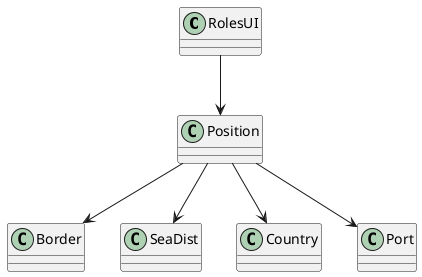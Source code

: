 @startuml

class RolesUI
class Border
class Position
class SeaDist
class Country
class Port


RolesUI --> Position


Position --> Border
Position --> Port
Position --> SeaDist
Position --> Country




@enduml